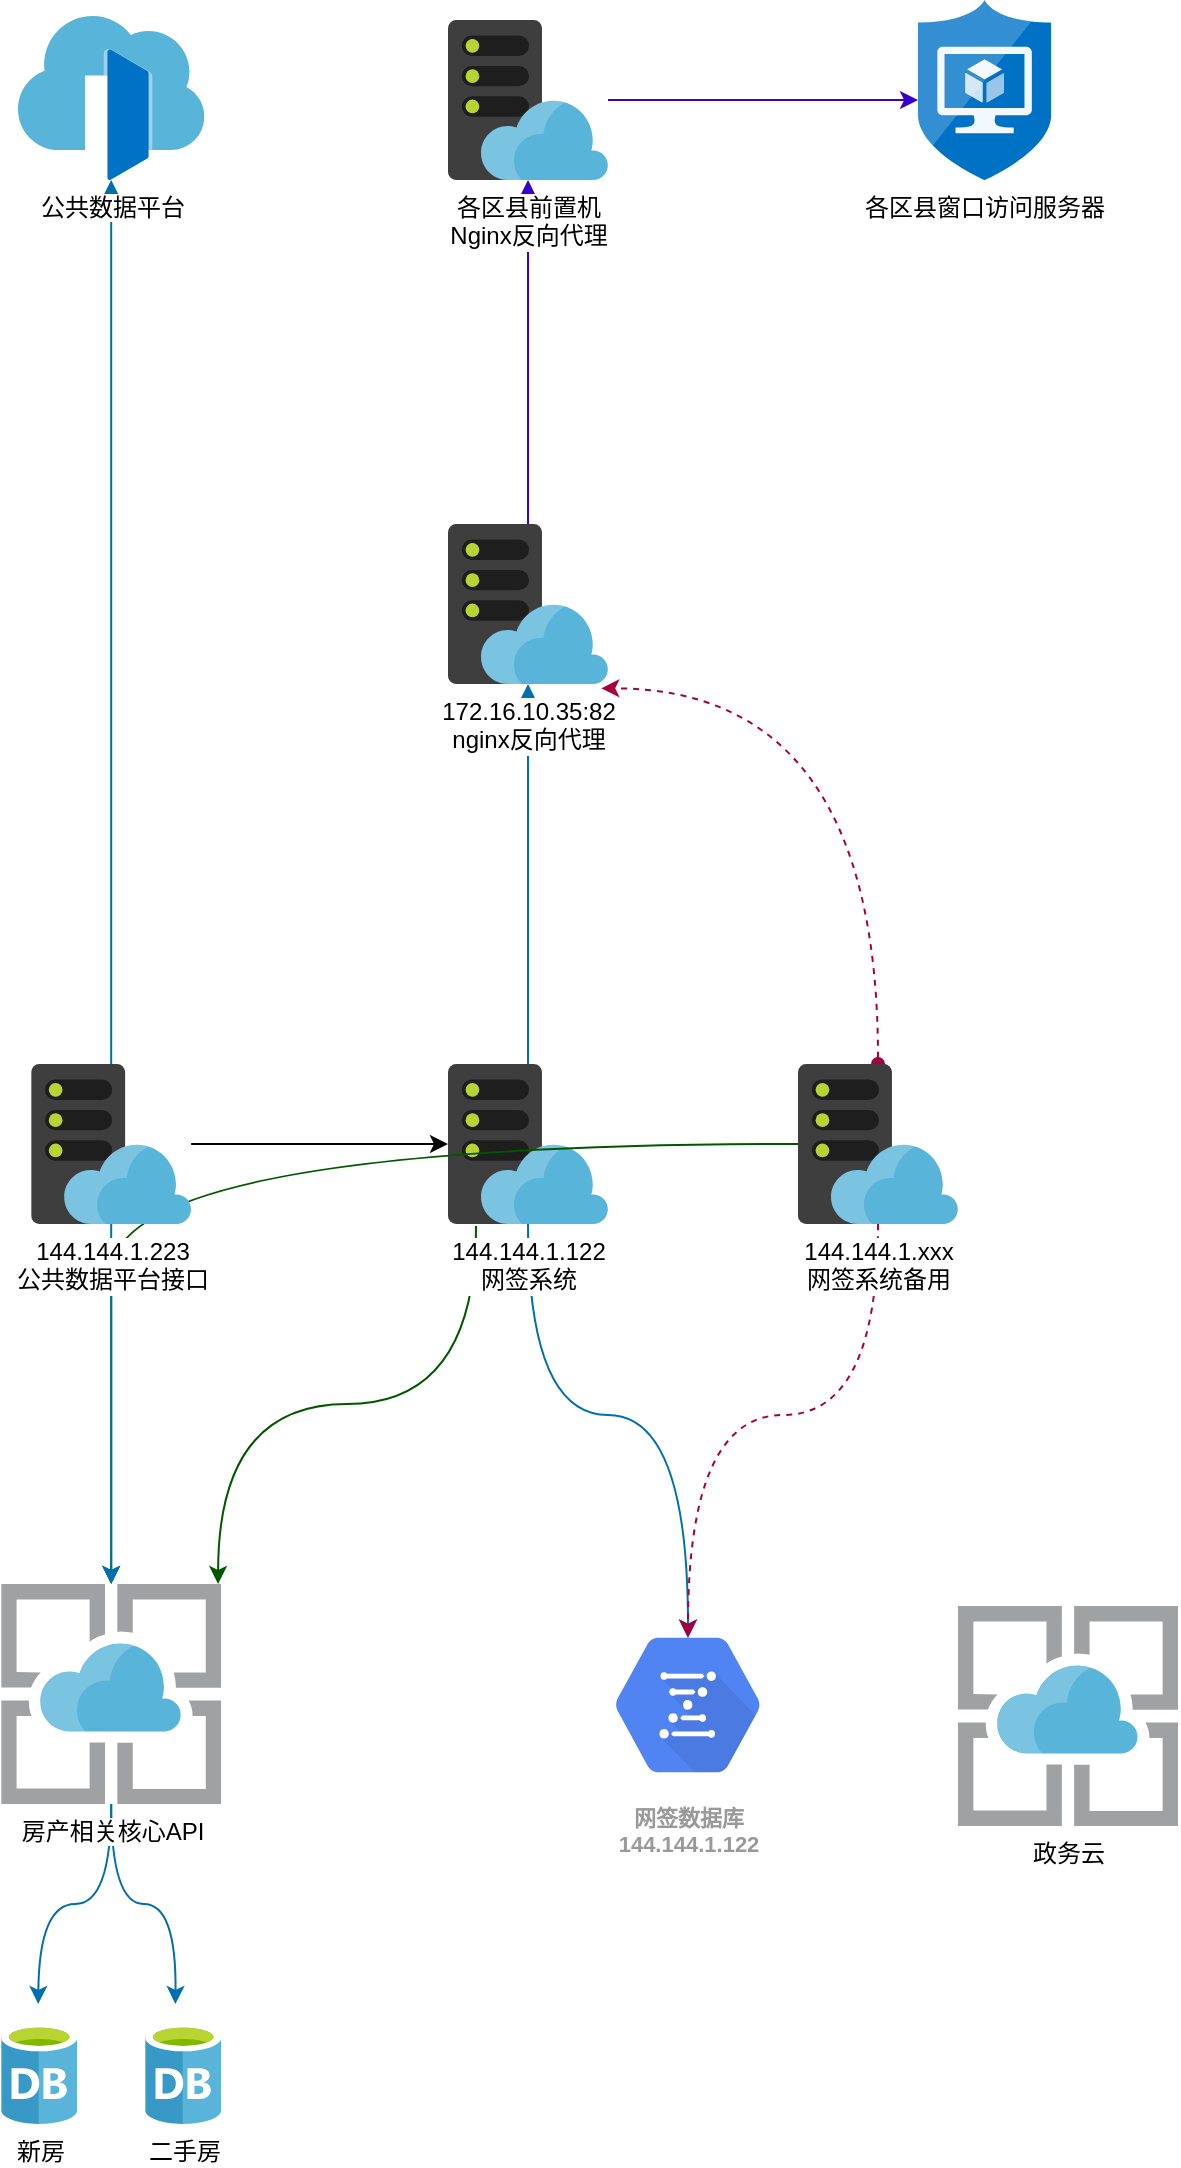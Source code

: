 <mxfile version="13.10.6" type="github">
  <diagram id="05qq1B28lojFbr-fVgUM" name="第 1 页">
    <mxGraphModel dx="1422" dy="794" grid="1" gridSize="10" guides="1" tooltips="1" connect="1" arrows="1" fold="1" page="1" pageScale="1" pageWidth="827" pageHeight="1169" math="0" shadow="0">
      <root>
        <mxCell id="0" />
        <mxCell id="1" parent="0" />
        <mxCell id="RLMUgKQRsYNouXYBRCci-17" value="网签数据库&lt;br&gt;144.144.1.122" style="html=1;fillColor=#5184F3;strokeColor=none;verticalAlign=top;labelPosition=center;verticalLabelPosition=bottom;align=center;spacingTop=-6;fontSize=11;fontStyle=1;fontColor=#999999;shape=mxgraph.gcp2.hexIcon;prIcon=genomics" parent="1" vertex="1">
          <mxGeometry x="450" y="841" width="110" height="99" as="geometry" />
        </mxCell>
        <mxCell id="RLMUgKQRsYNouXYBRCci-21" style="edgeStyle=orthogonalEdgeStyle;rounded=0;orthogonalLoop=1;jettySize=auto;html=1;entryX=0.5;entryY=0.16;entryDx=0;entryDy=0;entryPerimeter=0;fillColor=#1ba1e2;strokeColor=#006EAF;curved=1;" parent="1" source="RLMUgKQRsYNouXYBRCci-20" target="RLMUgKQRsYNouXYBRCci-17" edge="1">
          <mxGeometry relative="1" as="geometry" />
        </mxCell>
        <mxCell id="RLMUgKQRsYNouXYBRCci-23" value="" style="rounded=0;orthogonalLoop=1;jettySize=auto;html=1;fillColor=#1ba1e2;strokeColor=#006EAF;" parent="1" source="RLMUgKQRsYNouXYBRCci-20" target="RLMUgKQRsYNouXYBRCci-22" edge="1">
          <mxGeometry relative="1" as="geometry" />
        </mxCell>
        <mxCell id="Iq1oU95n-zvS5G-dMiqh-9" style="edgeStyle=orthogonalEdgeStyle;rounded=0;orthogonalLoop=1;jettySize=auto;html=1;entryX=0.986;entryY=0;entryDx=0;entryDy=0;entryPerimeter=0;curved=1;exitX=0.175;exitY=1.013;exitDx=0;exitDy=0;exitPerimeter=0;fillColor=#008a00;strokeColor=#005700;" edge="1" parent="1" source="RLMUgKQRsYNouXYBRCci-20" target="Iq1oU95n-zvS5G-dMiqh-7">
          <mxGeometry relative="1" as="geometry" />
        </mxCell>
        <mxCell id="RLMUgKQRsYNouXYBRCci-20" value="144.144.1.122&lt;br style=&quot;box-sizing: border-box ; margin: 0px ; padding: 0px&quot;&gt;网签系统" style="aspect=fixed;html=1;points=[];align=center;image;fontSize=12;image=img/lib/mscae/WebHosting.svg;" parent="1" vertex="1">
          <mxGeometry x="385" y="570" width="80" height="80" as="geometry" />
        </mxCell>
        <mxCell id="RLMUgKQRsYNouXYBRCci-25" value="" style="edgeStyle=orthogonalEdgeStyle;rounded=0;orthogonalLoop=1;jettySize=auto;html=1;fillColor=#6a00ff;strokeColor=#3700CC;" parent="1" source="RLMUgKQRsYNouXYBRCci-22" target="RLMUgKQRsYNouXYBRCci-24" edge="1">
          <mxGeometry relative="1" as="geometry" />
        </mxCell>
        <mxCell id="RLMUgKQRsYNouXYBRCci-37" style="edgeStyle=orthogonalEdgeStyle;orthogonalLoop=1;jettySize=auto;html=1;startArrow=oval;startFill=1;curved=1;strokeColor=none;" parent="1" source="RLMUgKQRsYNouXYBRCci-22" target="RLMUgKQRsYNouXYBRCci-30" edge="1">
          <mxGeometry relative="1" as="geometry" />
        </mxCell>
        <mxCell id="RLMUgKQRsYNouXYBRCci-22" value="172.16.10.35:82&lt;br style=&quot;box-sizing: border-box ; margin: 0px ; padding: 0px&quot;&gt;nginx反向代理" style="aspect=fixed;html=1;points=[];align=center;image;fontSize=12;image=img/lib/mscae/WebHosting.svg;" parent="1" vertex="1">
          <mxGeometry x="385" y="300" width="80" height="80" as="geometry" />
        </mxCell>
        <mxCell id="RLMUgKQRsYNouXYBRCci-29" style="edgeStyle=orthogonalEdgeStyle;rounded=0;orthogonalLoop=1;jettySize=auto;html=1;entryX=0;entryY=0.556;entryDx=0;entryDy=0;entryPerimeter=0;fillColor=#6a00ff;strokeColor=#3700CC;" parent="1" source="RLMUgKQRsYNouXYBRCci-24" target="RLMUgKQRsYNouXYBRCci-28" edge="1">
          <mxGeometry relative="1" as="geometry" />
        </mxCell>
        <mxCell id="RLMUgKQRsYNouXYBRCci-24" value="各区县前置机&lt;br&gt;Nginx反向代理" style="aspect=fixed;html=1;points=[];align=center;image;fontSize=12;image=img/lib/mscae/WebHosting.svg;" parent="1" vertex="1">
          <mxGeometry x="385" y="48" width="80" height="80" as="geometry" />
        </mxCell>
        <mxCell id="RLMUgKQRsYNouXYBRCci-28" value="各区县窗口访问服务器" style="aspect=fixed;html=1;points=[];align=center;image;fontSize=12;image=img/lib/mscae/Application_Security_Groups.svg;" parent="1" vertex="1">
          <mxGeometry x="620" y="38" width="66.6" height="90" as="geometry" />
        </mxCell>
        <mxCell id="RLMUgKQRsYNouXYBRCci-35" style="edgeStyle=orthogonalEdgeStyle;rounded=0;orthogonalLoop=1;jettySize=auto;html=1;curved=1;fillColor=#d80073;strokeColor=#A50040;dashed=1;entryX=0.5;entryY=0.16;entryDx=0;entryDy=0;entryPerimeter=0;" parent="1" source="RLMUgKQRsYNouXYBRCci-30" target="RLMUgKQRsYNouXYBRCci-17" edge="1">
          <mxGeometry relative="1" as="geometry">
            <mxPoint x="505" y="770" as="targetPoint" />
          </mxGeometry>
        </mxCell>
        <mxCell id="RLMUgKQRsYNouXYBRCci-38" style="edgeStyle=orthogonalEdgeStyle;curved=1;orthogonalLoop=1;jettySize=auto;html=1;entryX=0.958;entryY=1.027;entryDx=0;entryDy=0;entryPerimeter=0;startArrow=oval;startFill=1;dashed=1;fillColor=#d80073;strokeColor=#A50040;" parent="1" source="RLMUgKQRsYNouXYBRCci-30" target="RLMUgKQRsYNouXYBRCci-22" edge="1">
          <mxGeometry relative="1" as="geometry">
            <Array as="points">
              <mxPoint x="600" y="382" />
            </Array>
          </mxGeometry>
        </mxCell>
        <mxCell id="Iq1oU95n-zvS5G-dMiqh-11" style="edgeStyle=orthogonalEdgeStyle;curved=1;rounded=0;orthogonalLoop=1;jettySize=auto;html=1;fillColor=#008a00;strokeColor=#005700;" edge="1" parent="1" source="RLMUgKQRsYNouXYBRCci-30" target="Iq1oU95n-zvS5G-dMiqh-7">
          <mxGeometry relative="1" as="geometry" />
        </mxCell>
        <mxCell id="RLMUgKQRsYNouXYBRCci-30" value="144.144.1.xxx&lt;br style=&quot;box-sizing: border-box ; margin: 0px ; padding: 0px&quot;&gt;网签系统备用" style="aspect=fixed;html=1;points=[];align=center;image;fontSize=12;image=img/lib/mscae/WebHosting.svg;" parent="1" vertex="1">
          <mxGeometry x="560" y="570" width="80" height="80" as="geometry" />
        </mxCell>
        <mxCell id="Iq1oU95n-zvS5G-dMiqh-3" style="edgeStyle=orthogonalEdgeStyle;rounded=0;orthogonalLoop=1;jettySize=auto;html=1;fillColor=#1ba1e2;strokeColor=#006EAF;" edge="1" parent="1" source="Iq1oU95n-zvS5G-dMiqh-1" target="Iq1oU95n-zvS5G-dMiqh-2">
          <mxGeometry relative="1" as="geometry" />
        </mxCell>
        <mxCell id="Iq1oU95n-zvS5G-dMiqh-6" style="edgeStyle=orthogonalEdgeStyle;rounded=0;orthogonalLoop=1;jettySize=auto;html=1;" edge="1" parent="1" source="Iq1oU95n-zvS5G-dMiqh-1" target="RLMUgKQRsYNouXYBRCci-20">
          <mxGeometry relative="1" as="geometry" />
        </mxCell>
        <mxCell id="Iq1oU95n-zvS5G-dMiqh-8" style="edgeStyle=orthogonalEdgeStyle;rounded=0;orthogonalLoop=1;jettySize=auto;html=1;fillColor=#1ba1e2;strokeColor=#006EAF;" edge="1" parent="1" source="Iq1oU95n-zvS5G-dMiqh-1" target="Iq1oU95n-zvS5G-dMiqh-7">
          <mxGeometry relative="1" as="geometry" />
        </mxCell>
        <mxCell id="Iq1oU95n-zvS5G-dMiqh-1" value="144.144.1.223&lt;br style=&quot;box-sizing: border-box ; margin: 0px ; padding: 0px&quot;&gt;公共数据平台接口" style="aspect=fixed;html=1;points=[];align=center;image;fontSize=12;image=img/lib/mscae/WebHosting.svg;" vertex="1" parent="1">
          <mxGeometry x="176.59" y="570" width="80" height="80" as="geometry" />
        </mxCell>
        <mxCell id="Iq1oU95n-zvS5G-dMiqh-2" value="公共数据平台" style="aspect=fixed;html=1;points=[];align=center;image;fontSize=12;image=img/lib/mscae/Front_Doors.svg;" vertex="1" parent="1">
          <mxGeometry x="170" y="46" width="93.18" height="82" as="geometry" />
        </mxCell>
        <mxCell id="Iq1oU95n-zvS5G-dMiqh-15" style="edgeStyle=orthogonalEdgeStyle;curved=1;rounded=0;orthogonalLoop=1;jettySize=auto;html=1;fillColor=#1ba1e2;strokeColor=#006EAF;" edge="1" parent="1" source="Iq1oU95n-zvS5G-dMiqh-7">
          <mxGeometry relative="1" as="geometry">
            <mxPoint x="180.1" y="1040" as="targetPoint" />
          </mxGeometry>
        </mxCell>
        <mxCell id="Iq1oU95n-zvS5G-dMiqh-16" style="edgeStyle=orthogonalEdgeStyle;curved=1;rounded=0;orthogonalLoop=1;jettySize=auto;html=1;fillColor=#1ba1e2;strokeColor=#006EAF;" edge="1" parent="1" source="Iq1oU95n-zvS5G-dMiqh-7">
          <mxGeometry relative="1" as="geometry">
            <mxPoint x="248.7" y="1040" as="targetPoint" />
          </mxGeometry>
        </mxCell>
        <mxCell id="Iq1oU95n-zvS5G-dMiqh-7" value="房产相关核心API" style="aspect=fixed;html=1;points=[];align=center;image;fontSize=12;image=img/lib/mscae/App_Service.svg;" vertex="1" parent="1">
          <mxGeometry x="161.59" y="830" width="110" height="110" as="geometry" />
        </mxCell>
        <mxCell id="Iq1oU95n-zvS5G-dMiqh-17" value="政务云" style="aspect=fixed;html=1;points=[];align=center;image;fontSize=12;image=img/lib/mscae/App_Service.svg;" vertex="1" parent="1">
          <mxGeometry x="640" y="841" width="110" height="110" as="geometry" />
        </mxCell>
        <mxCell id="Iq1oU95n-zvS5G-dMiqh-21" value="新房" style="aspect=fixed;html=1;points=[];align=center;image;fontSize=12;image=img/lib/mscae/Database_General.svg;" vertex="1" parent="1">
          <mxGeometry x="161.59" y="1050" width="38" height="50" as="geometry" />
        </mxCell>
        <mxCell id="Iq1oU95n-zvS5G-dMiqh-22" value="二手房" style="aspect=fixed;html=1;points=[];align=center;image;fontSize=12;image=img/lib/mscae/Database_General.svg;" vertex="1" parent="1">
          <mxGeometry x="233.59" y="1050" width="38" height="50" as="geometry" />
        </mxCell>
      </root>
    </mxGraphModel>
  </diagram>
</mxfile>
